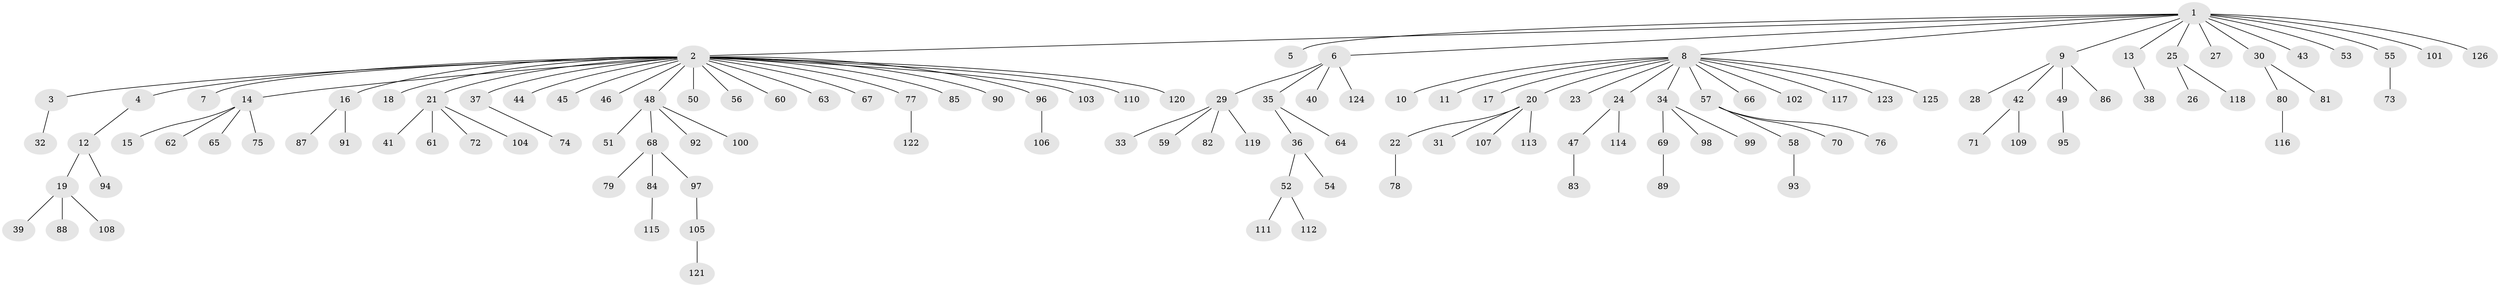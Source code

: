 // coarse degree distribution, {1: 0.8947368421052632, 20: 0.02631578947368421, 9: 0.05263157894736842, 2: 0.02631578947368421}
// Generated by graph-tools (version 1.1) at 2025/36/03/04/25 23:36:49]
// undirected, 126 vertices, 125 edges
graph export_dot {
  node [color=gray90,style=filled];
  1;
  2;
  3;
  4;
  5;
  6;
  7;
  8;
  9;
  10;
  11;
  12;
  13;
  14;
  15;
  16;
  17;
  18;
  19;
  20;
  21;
  22;
  23;
  24;
  25;
  26;
  27;
  28;
  29;
  30;
  31;
  32;
  33;
  34;
  35;
  36;
  37;
  38;
  39;
  40;
  41;
  42;
  43;
  44;
  45;
  46;
  47;
  48;
  49;
  50;
  51;
  52;
  53;
  54;
  55;
  56;
  57;
  58;
  59;
  60;
  61;
  62;
  63;
  64;
  65;
  66;
  67;
  68;
  69;
  70;
  71;
  72;
  73;
  74;
  75;
  76;
  77;
  78;
  79;
  80;
  81;
  82;
  83;
  84;
  85;
  86;
  87;
  88;
  89;
  90;
  91;
  92;
  93;
  94;
  95;
  96;
  97;
  98;
  99;
  100;
  101;
  102;
  103;
  104;
  105;
  106;
  107;
  108;
  109;
  110;
  111;
  112;
  113;
  114;
  115;
  116;
  117;
  118;
  119;
  120;
  121;
  122;
  123;
  124;
  125;
  126;
  1 -- 2;
  1 -- 5;
  1 -- 6;
  1 -- 8;
  1 -- 9;
  1 -- 13;
  1 -- 25;
  1 -- 27;
  1 -- 30;
  1 -- 43;
  1 -- 53;
  1 -- 55;
  1 -- 101;
  1 -- 126;
  2 -- 3;
  2 -- 4;
  2 -- 7;
  2 -- 14;
  2 -- 16;
  2 -- 18;
  2 -- 21;
  2 -- 37;
  2 -- 44;
  2 -- 45;
  2 -- 46;
  2 -- 48;
  2 -- 50;
  2 -- 56;
  2 -- 60;
  2 -- 63;
  2 -- 67;
  2 -- 77;
  2 -- 85;
  2 -- 90;
  2 -- 96;
  2 -- 103;
  2 -- 110;
  2 -- 120;
  3 -- 32;
  4 -- 12;
  6 -- 29;
  6 -- 35;
  6 -- 40;
  6 -- 124;
  8 -- 10;
  8 -- 11;
  8 -- 17;
  8 -- 20;
  8 -- 23;
  8 -- 24;
  8 -- 34;
  8 -- 57;
  8 -- 66;
  8 -- 102;
  8 -- 117;
  8 -- 123;
  8 -- 125;
  9 -- 28;
  9 -- 42;
  9 -- 49;
  9 -- 86;
  12 -- 19;
  12 -- 94;
  13 -- 38;
  14 -- 15;
  14 -- 62;
  14 -- 65;
  14 -- 75;
  16 -- 87;
  16 -- 91;
  19 -- 39;
  19 -- 88;
  19 -- 108;
  20 -- 22;
  20 -- 31;
  20 -- 107;
  20 -- 113;
  21 -- 41;
  21 -- 61;
  21 -- 72;
  21 -- 104;
  22 -- 78;
  24 -- 47;
  24 -- 114;
  25 -- 26;
  25 -- 118;
  29 -- 33;
  29 -- 59;
  29 -- 82;
  29 -- 119;
  30 -- 80;
  30 -- 81;
  34 -- 69;
  34 -- 98;
  34 -- 99;
  35 -- 36;
  35 -- 64;
  36 -- 52;
  36 -- 54;
  37 -- 74;
  42 -- 71;
  42 -- 109;
  47 -- 83;
  48 -- 51;
  48 -- 68;
  48 -- 92;
  48 -- 100;
  49 -- 95;
  52 -- 111;
  52 -- 112;
  55 -- 73;
  57 -- 58;
  57 -- 70;
  57 -- 76;
  58 -- 93;
  68 -- 79;
  68 -- 84;
  68 -- 97;
  69 -- 89;
  77 -- 122;
  80 -- 116;
  84 -- 115;
  96 -- 106;
  97 -- 105;
  105 -- 121;
}
